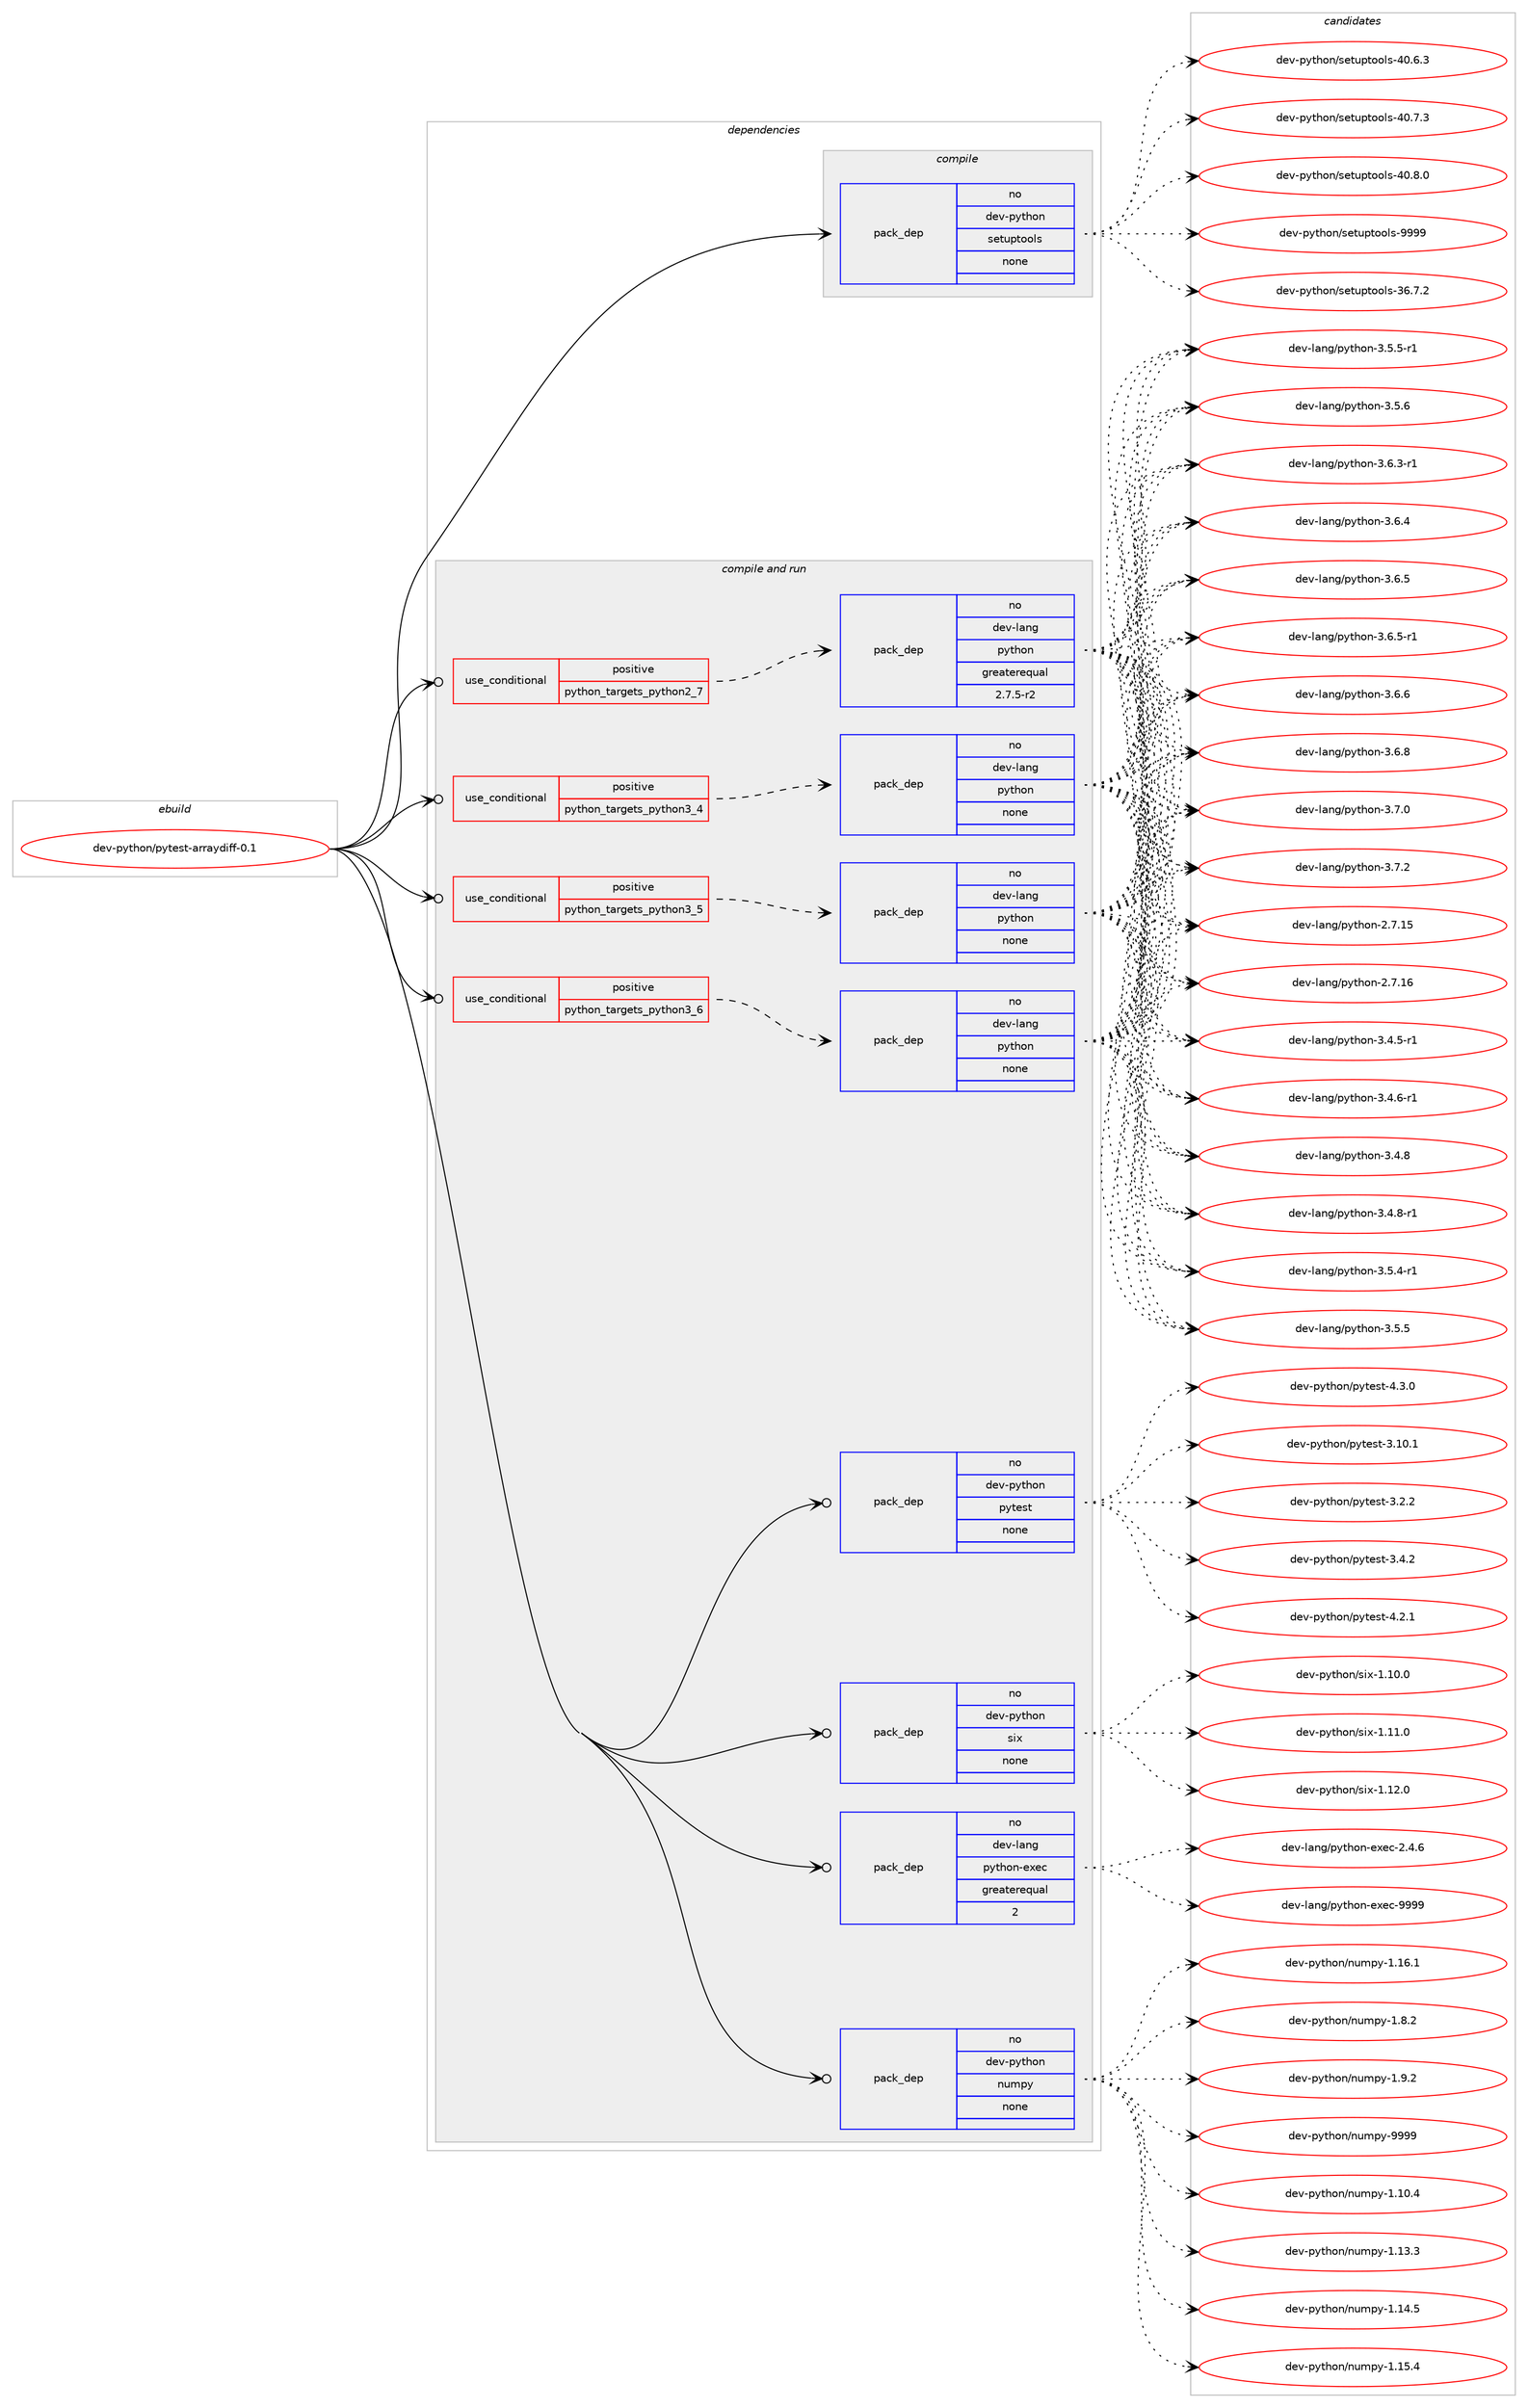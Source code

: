 digraph prolog {

# *************
# Graph options
# *************

newrank=true;
concentrate=true;
compound=true;
graph [rankdir=LR,fontname=Helvetica,fontsize=10,ranksep=1.5];#, ranksep=2.5, nodesep=0.2];
edge  [arrowhead=vee];
node  [fontname=Helvetica,fontsize=10];

# **********
# The ebuild
# **********

subgraph cluster_leftcol {
color=gray;
rank=same;
label=<<i>ebuild</i>>;
id [label="dev-python/pytest-arraydiff-0.1", color=red, width=4, href="../dev-python/pytest-arraydiff-0.1.svg"];
}

# ****************
# The dependencies
# ****************

subgraph cluster_midcol {
color=gray;
label=<<i>dependencies</i>>;
subgraph cluster_compile {
fillcolor="#eeeeee";
style=filled;
label=<<i>compile</i>>;
subgraph pack1027569 {
dependency1432900 [label=<<TABLE BORDER="0" CELLBORDER="1" CELLSPACING="0" CELLPADDING="4" WIDTH="220"><TR><TD ROWSPAN="6" CELLPADDING="30">pack_dep</TD></TR><TR><TD WIDTH="110">no</TD></TR><TR><TD>dev-python</TD></TR><TR><TD>setuptools</TD></TR><TR><TD>none</TD></TR><TR><TD></TD></TR></TABLE>>, shape=none, color=blue];
}
id:e -> dependency1432900:w [weight=20,style="solid",arrowhead="vee"];
}
subgraph cluster_compileandrun {
fillcolor="#eeeeee";
style=filled;
label=<<i>compile and run</i>>;
subgraph cond381987 {
dependency1432901 [label=<<TABLE BORDER="0" CELLBORDER="1" CELLSPACING="0" CELLPADDING="4"><TR><TD ROWSPAN="3" CELLPADDING="10">use_conditional</TD></TR><TR><TD>positive</TD></TR><TR><TD>python_targets_python2_7</TD></TR></TABLE>>, shape=none, color=red];
subgraph pack1027570 {
dependency1432902 [label=<<TABLE BORDER="0" CELLBORDER="1" CELLSPACING="0" CELLPADDING="4" WIDTH="220"><TR><TD ROWSPAN="6" CELLPADDING="30">pack_dep</TD></TR><TR><TD WIDTH="110">no</TD></TR><TR><TD>dev-lang</TD></TR><TR><TD>python</TD></TR><TR><TD>greaterequal</TD></TR><TR><TD>2.7.5-r2</TD></TR></TABLE>>, shape=none, color=blue];
}
dependency1432901:e -> dependency1432902:w [weight=20,style="dashed",arrowhead="vee"];
}
id:e -> dependency1432901:w [weight=20,style="solid",arrowhead="odotvee"];
subgraph cond381988 {
dependency1432903 [label=<<TABLE BORDER="0" CELLBORDER="1" CELLSPACING="0" CELLPADDING="4"><TR><TD ROWSPAN="3" CELLPADDING="10">use_conditional</TD></TR><TR><TD>positive</TD></TR><TR><TD>python_targets_python3_4</TD></TR></TABLE>>, shape=none, color=red];
subgraph pack1027571 {
dependency1432904 [label=<<TABLE BORDER="0" CELLBORDER="1" CELLSPACING="0" CELLPADDING="4" WIDTH="220"><TR><TD ROWSPAN="6" CELLPADDING="30">pack_dep</TD></TR><TR><TD WIDTH="110">no</TD></TR><TR><TD>dev-lang</TD></TR><TR><TD>python</TD></TR><TR><TD>none</TD></TR><TR><TD></TD></TR></TABLE>>, shape=none, color=blue];
}
dependency1432903:e -> dependency1432904:w [weight=20,style="dashed",arrowhead="vee"];
}
id:e -> dependency1432903:w [weight=20,style="solid",arrowhead="odotvee"];
subgraph cond381989 {
dependency1432905 [label=<<TABLE BORDER="0" CELLBORDER="1" CELLSPACING="0" CELLPADDING="4"><TR><TD ROWSPAN="3" CELLPADDING="10">use_conditional</TD></TR><TR><TD>positive</TD></TR><TR><TD>python_targets_python3_5</TD></TR></TABLE>>, shape=none, color=red];
subgraph pack1027572 {
dependency1432906 [label=<<TABLE BORDER="0" CELLBORDER="1" CELLSPACING="0" CELLPADDING="4" WIDTH="220"><TR><TD ROWSPAN="6" CELLPADDING="30">pack_dep</TD></TR><TR><TD WIDTH="110">no</TD></TR><TR><TD>dev-lang</TD></TR><TR><TD>python</TD></TR><TR><TD>none</TD></TR><TR><TD></TD></TR></TABLE>>, shape=none, color=blue];
}
dependency1432905:e -> dependency1432906:w [weight=20,style="dashed",arrowhead="vee"];
}
id:e -> dependency1432905:w [weight=20,style="solid",arrowhead="odotvee"];
subgraph cond381990 {
dependency1432907 [label=<<TABLE BORDER="0" CELLBORDER="1" CELLSPACING="0" CELLPADDING="4"><TR><TD ROWSPAN="3" CELLPADDING="10">use_conditional</TD></TR><TR><TD>positive</TD></TR><TR><TD>python_targets_python3_6</TD></TR></TABLE>>, shape=none, color=red];
subgraph pack1027573 {
dependency1432908 [label=<<TABLE BORDER="0" CELLBORDER="1" CELLSPACING="0" CELLPADDING="4" WIDTH="220"><TR><TD ROWSPAN="6" CELLPADDING="30">pack_dep</TD></TR><TR><TD WIDTH="110">no</TD></TR><TR><TD>dev-lang</TD></TR><TR><TD>python</TD></TR><TR><TD>none</TD></TR><TR><TD></TD></TR></TABLE>>, shape=none, color=blue];
}
dependency1432907:e -> dependency1432908:w [weight=20,style="dashed",arrowhead="vee"];
}
id:e -> dependency1432907:w [weight=20,style="solid",arrowhead="odotvee"];
subgraph pack1027574 {
dependency1432909 [label=<<TABLE BORDER="0" CELLBORDER="1" CELLSPACING="0" CELLPADDING="4" WIDTH="220"><TR><TD ROWSPAN="6" CELLPADDING="30">pack_dep</TD></TR><TR><TD WIDTH="110">no</TD></TR><TR><TD>dev-lang</TD></TR><TR><TD>python-exec</TD></TR><TR><TD>greaterequal</TD></TR><TR><TD>2</TD></TR></TABLE>>, shape=none, color=blue];
}
id:e -> dependency1432909:w [weight=20,style="solid",arrowhead="odotvee"];
subgraph pack1027575 {
dependency1432910 [label=<<TABLE BORDER="0" CELLBORDER="1" CELLSPACING="0" CELLPADDING="4" WIDTH="220"><TR><TD ROWSPAN="6" CELLPADDING="30">pack_dep</TD></TR><TR><TD WIDTH="110">no</TD></TR><TR><TD>dev-python</TD></TR><TR><TD>numpy</TD></TR><TR><TD>none</TD></TR><TR><TD></TD></TR></TABLE>>, shape=none, color=blue];
}
id:e -> dependency1432910:w [weight=20,style="solid",arrowhead="odotvee"];
subgraph pack1027576 {
dependency1432911 [label=<<TABLE BORDER="0" CELLBORDER="1" CELLSPACING="0" CELLPADDING="4" WIDTH="220"><TR><TD ROWSPAN="6" CELLPADDING="30">pack_dep</TD></TR><TR><TD WIDTH="110">no</TD></TR><TR><TD>dev-python</TD></TR><TR><TD>pytest</TD></TR><TR><TD>none</TD></TR><TR><TD></TD></TR></TABLE>>, shape=none, color=blue];
}
id:e -> dependency1432911:w [weight=20,style="solid",arrowhead="odotvee"];
subgraph pack1027577 {
dependency1432912 [label=<<TABLE BORDER="0" CELLBORDER="1" CELLSPACING="0" CELLPADDING="4" WIDTH="220"><TR><TD ROWSPAN="6" CELLPADDING="30">pack_dep</TD></TR><TR><TD WIDTH="110">no</TD></TR><TR><TD>dev-python</TD></TR><TR><TD>six</TD></TR><TR><TD>none</TD></TR><TR><TD></TD></TR></TABLE>>, shape=none, color=blue];
}
id:e -> dependency1432912:w [weight=20,style="solid",arrowhead="odotvee"];
}
subgraph cluster_run {
fillcolor="#eeeeee";
style=filled;
label=<<i>run</i>>;
}
}

# **************
# The candidates
# **************

subgraph cluster_choices {
rank=same;
color=gray;
label=<<i>candidates</i>>;

subgraph choice1027569 {
color=black;
nodesep=1;
choice100101118451121211161041111104711510111611711211611111110811545515446554650 [label="dev-python/setuptools-36.7.2", color=red, width=4,href="../dev-python/setuptools-36.7.2.svg"];
choice100101118451121211161041111104711510111611711211611111110811545524846544651 [label="dev-python/setuptools-40.6.3", color=red, width=4,href="../dev-python/setuptools-40.6.3.svg"];
choice100101118451121211161041111104711510111611711211611111110811545524846554651 [label="dev-python/setuptools-40.7.3", color=red, width=4,href="../dev-python/setuptools-40.7.3.svg"];
choice100101118451121211161041111104711510111611711211611111110811545524846564648 [label="dev-python/setuptools-40.8.0", color=red, width=4,href="../dev-python/setuptools-40.8.0.svg"];
choice10010111845112121116104111110471151011161171121161111111081154557575757 [label="dev-python/setuptools-9999", color=red, width=4,href="../dev-python/setuptools-9999.svg"];
dependency1432900:e -> choice100101118451121211161041111104711510111611711211611111110811545515446554650:w [style=dotted,weight="100"];
dependency1432900:e -> choice100101118451121211161041111104711510111611711211611111110811545524846544651:w [style=dotted,weight="100"];
dependency1432900:e -> choice100101118451121211161041111104711510111611711211611111110811545524846554651:w [style=dotted,weight="100"];
dependency1432900:e -> choice100101118451121211161041111104711510111611711211611111110811545524846564648:w [style=dotted,weight="100"];
dependency1432900:e -> choice10010111845112121116104111110471151011161171121161111111081154557575757:w [style=dotted,weight="100"];
}
subgraph choice1027570 {
color=black;
nodesep=1;
choice10010111845108971101034711212111610411111045504655464953 [label="dev-lang/python-2.7.15", color=red, width=4,href="../dev-lang/python-2.7.15.svg"];
choice10010111845108971101034711212111610411111045504655464954 [label="dev-lang/python-2.7.16", color=red, width=4,href="../dev-lang/python-2.7.16.svg"];
choice1001011184510897110103471121211161041111104551465246534511449 [label="dev-lang/python-3.4.5-r1", color=red, width=4,href="../dev-lang/python-3.4.5-r1.svg"];
choice1001011184510897110103471121211161041111104551465246544511449 [label="dev-lang/python-3.4.6-r1", color=red, width=4,href="../dev-lang/python-3.4.6-r1.svg"];
choice100101118451089711010347112121116104111110455146524656 [label="dev-lang/python-3.4.8", color=red, width=4,href="../dev-lang/python-3.4.8.svg"];
choice1001011184510897110103471121211161041111104551465246564511449 [label="dev-lang/python-3.4.8-r1", color=red, width=4,href="../dev-lang/python-3.4.8-r1.svg"];
choice1001011184510897110103471121211161041111104551465346524511449 [label="dev-lang/python-3.5.4-r1", color=red, width=4,href="../dev-lang/python-3.5.4-r1.svg"];
choice100101118451089711010347112121116104111110455146534653 [label="dev-lang/python-3.5.5", color=red, width=4,href="../dev-lang/python-3.5.5.svg"];
choice1001011184510897110103471121211161041111104551465346534511449 [label="dev-lang/python-3.5.5-r1", color=red, width=4,href="../dev-lang/python-3.5.5-r1.svg"];
choice100101118451089711010347112121116104111110455146534654 [label="dev-lang/python-3.5.6", color=red, width=4,href="../dev-lang/python-3.5.6.svg"];
choice1001011184510897110103471121211161041111104551465446514511449 [label="dev-lang/python-3.6.3-r1", color=red, width=4,href="../dev-lang/python-3.6.3-r1.svg"];
choice100101118451089711010347112121116104111110455146544652 [label="dev-lang/python-3.6.4", color=red, width=4,href="../dev-lang/python-3.6.4.svg"];
choice100101118451089711010347112121116104111110455146544653 [label="dev-lang/python-3.6.5", color=red, width=4,href="../dev-lang/python-3.6.5.svg"];
choice1001011184510897110103471121211161041111104551465446534511449 [label="dev-lang/python-3.6.5-r1", color=red, width=4,href="../dev-lang/python-3.6.5-r1.svg"];
choice100101118451089711010347112121116104111110455146544654 [label="dev-lang/python-3.6.6", color=red, width=4,href="../dev-lang/python-3.6.6.svg"];
choice100101118451089711010347112121116104111110455146544656 [label="dev-lang/python-3.6.8", color=red, width=4,href="../dev-lang/python-3.6.8.svg"];
choice100101118451089711010347112121116104111110455146554648 [label="dev-lang/python-3.7.0", color=red, width=4,href="../dev-lang/python-3.7.0.svg"];
choice100101118451089711010347112121116104111110455146554650 [label="dev-lang/python-3.7.2", color=red, width=4,href="../dev-lang/python-3.7.2.svg"];
dependency1432902:e -> choice10010111845108971101034711212111610411111045504655464953:w [style=dotted,weight="100"];
dependency1432902:e -> choice10010111845108971101034711212111610411111045504655464954:w [style=dotted,weight="100"];
dependency1432902:e -> choice1001011184510897110103471121211161041111104551465246534511449:w [style=dotted,weight="100"];
dependency1432902:e -> choice1001011184510897110103471121211161041111104551465246544511449:w [style=dotted,weight="100"];
dependency1432902:e -> choice100101118451089711010347112121116104111110455146524656:w [style=dotted,weight="100"];
dependency1432902:e -> choice1001011184510897110103471121211161041111104551465246564511449:w [style=dotted,weight="100"];
dependency1432902:e -> choice1001011184510897110103471121211161041111104551465346524511449:w [style=dotted,weight="100"];
dependency1432902:e -> choice100101118451089711010347112121116104111110455146534653:w [style=dotted,weight="100"];
dependency1432902:e -> choice1001011184510897110103471121211161041111104551465346534511449:w [style=dotted,weight="100"];
dependency1432902:e -> choice100101118451089711010347112121116104111110455146534654:w [style=dotted,weight="100"];
dependency1432902:e -> choice1001011184510897110103471121211161041111104551465446514511449:w [style=dotted,weight="100"];
dependency1432902:e -> choice100101118451089711010347112121116104111110455146544652:w [style=dotted,weight="100"];
dependency1432902:e -> choice100101118451089711010347112121116104111110455146544653:w [style=dotted,weight="100"];
dependency1432902:e -> choice1001011184510897110103471121211161041111104551465446534511449:w [style=dotted,weight="100"];
dependency1432902:e -> choice100101118451089711010347112121116104111110455146544654:w [style=dotted,weight="100"];
dependency1432902:e -> choice100101118451089711010347112121116104111110455146544656:w [style=dotted,weight="100"];
dependency1432902:e -> choice100101118451089711010347112121116104111110455146554648:w [style=dotted,weight="100"];
dependency1432902:e -> choice100101118451089711010347112121116104111110455146554650:w [style=dotted,weight="100"];
}
subgraph choice1027571 {
color=black;
nodesep=1;
choice10010111845108971101034711212111610411111045504655464953 [label="dev-lang/python-2.7.15", color=red, width=4,href="../dev-lang/python-2.7.15.svg"];
choice10010111845108971101034711212111610411111045504655464954 [label="dev-lang/python-2.7.16", color=red, width=4,href="../dev-lang/python-2.7.16.svg"];
choice1001011184510897110103471121211161041111104551465246534511449 [label="dev-lang/python-3.4.5-r1", color=red, width=4,href="../dev-lang/python-3.4.5-r1.svg"];
choice1001011184510897110103471121211161041111104551465246544511449 [label="dev-lang/python-3.4.6-r1", color=red, width=4,href="../dev-lang/python-3.4.6-r1.svg"];
choice100101118451089711010347112121116104111110455146524656 [label="dev-lang/python-3.4.8", color=red, width=4,href="../dev-lang/python-3.4.8.svg"];
choice1001011184510897110103471121211161041111104551465246564511449 [label="dev-lang/python-3.4.8-r1", color=red, width=4,href="../dev-lang/python-3.4.8-r1.svg"];
choice1001011184510897110103471121211161041111104551465346524511449 [label="dev-lang/python-3.5.4-r1", color=red, width=4,href="../dev-lang/python-3.5.4-r1.svg"];
choice100101118451089711010347112121116104111110455146534653 [label="dev-lang/python-3.5.5", color=red, width=4,href="../dev-lang/python-3.5.5.svg"];
choice1001011184510897110103471121211161041111104551465346534511449 [label="dev-lang/python-3.5.5-r1", color=red, width=4,href="../dev-lang/python-3.5.5-r1.svg"];
choice100101118451089711010347112121116104111110455146534654 [label="dev-lang/python-3.5.6", color=red, width=4,href="../dev-lang/python-3.5.6.svg"];
choice1001011184510897110103471121211161041111104551465446514511449 [label="dev-lang/python-3.6.3-r1", color=red, width=4,href="../dev-lang/python-3.6.3-r1.svg"];
choice100101118451089711010347112121116104111110455146544652 [label="dev-lang/python-3.6.4", color=red, width=4,href="../dev-lang/python-3.6.4.svg"];
choice100101118451089711010347112121116104111110455146544653 [label="dev-lang/python-3.6.5", color=red, width=4,href="../dev-lang/python-3.6.5.svg"];
choice1001011184510897110103471121211161041111104551465446534511449 [label="dev-lang/python-3.6.5-r1", color=red, width=4,href="../dev-lang/python-3.6.5-r1.svg"];
choice100101118451089711010347112121116104111110455146544654 [label="dev-lang/python-3.6.6", color=red, width=4,href="../dev-lang/python-3.6.6.svg"];
choice100101118451089711010347112121116104111110455146544656 [label="dev-lang/python-3.6.8", color=red, width=4,href="../dev-lang/python-3.6.8.svg"];
choice100101118451089711010347112121116104111110455146554648 [label="dev-lang/python-3.7.0", color=red, width=4,href="../dev-lang/python-3.7.0.svg"];
choice100101118451089711010347112121116104111110455146554650 [label="dev-lang/python-3.7.2", color=red, width=4,href="../dev-lang/python-3.7.2.svg"];
dependency1432904:e -> choice10010111845108971101034711212111610411111045504655464953:w [style=dotted,weight="100"];
dependency1432904:e -> choice10010111845108971101034711212111610411111045504655464954:w [style=dotted,weight="100"];
dependency1432904:e -> choice1001011184510897110103471121211161041111104551465246534511449:w [style=dotted,weight="100"];
dependency1432904:e -> choice1001011184510897110103471121211161041111104551465246544511449:w [style=dotted,weight="100"];
dependency1432904:e -> choice100101118451089711010347112121116104111110455146524656:w [style=dotted,weight="100"];
dependency1432904:e -> choice1001011184510897110103471121211161041111104551465246564511449:w [style=dotted,weight="100"];
dependency1432904:e -> choice1001011184510897110103471121211161041111104551465346524511449:w [style=dotted,weight="100"];
dependency1432904:e -> choice100101118451089711010347112121116104111110455146534653:w [style=dotted,weight="100"];
dependency1432904:e -> choice1001011184510897110103471121211161041111104551465346534511449:w [style=dotted,weight="100"];
dependency1432904:e -> choice100101118451089711010347112121116104111110455146534654:w [style=dotted,weight="100"];
dependency1432904:e -> choice1001011184510897110103471121211161041111104551465446514511449:w [style=dotted,weight="100"];
dependency1432904:e -> choice100101118451089711010347112121116104111110455146544652:w [style=dotted,weight="100"];
dependency1432904:e -> choice100101118451089711010347112121116104111110455146544653:w [style=dotted,weight="100"];
dependency1432904:e -> choice1001011184510897110103471121211161041111104551465446534511449:w [style=dotted,weight="100"];
dependency1432904:e -> choice100101118451089711010347112121116104111110455146544654:w [style=dotted,weight="100"];
dependency1432904:e -> choice100101118451089711010347112121116104111110455146544656:w [style=dotted,weight="100"];
dependency1432904:e -> choice100101118451089711010347112121116104111110455146554648:w [style=dotted,weight="100"];
dependency1432904:e -> choice100101118451089711010347112121116104111110455146554650:w [style=dotted,weight="100"];
}
subgraph choice1027572 {
color=black;
nodesep=1;
choice10010111845108971101034711212111610411111045504655464953 [label="dev-lang/python-2.7.15", color=red, width=4,href="../dev-lang/python-2.7.15.svg"];
choice10010111845108971101034711212111610411111045504655464954 [label="dev-lang/python-2.7.16", color=red, width=4,href="../dev-lang/python-2.7.16.svg"];
choice1001011184510897110103471121211161041111104551465246534511449 [label="dev-lang/python-3.4.5-r1", color=red, width=4,href="../dev-lang/python-3.4.5-r1.svg"];
choice1001011184510897110103471121211161041111104551465246544511449 [label="dev-lang/python-3.4.6-r1", color=red, width=4,href="../dev-lang/python-3.4.6-r1.svg"];
choice100101118451089711010347112121116104111110455146524656 [label="dev-lang/python-3.4.8", color=red, width=4,href="../dev-lang/python-3.4.8.svg"];
choice1001011184510897110103471121211161041111104551465246564511449 [label="dev-lang/python-3.4.8-r1", color=red, width=4,href="../dev-lang/python-3.4.8-r1.svg"];
choice1001011184510897110103471121211161041111104551465346524511449 [label="dev-lang/python-3.5.4-r1", color=red, width=4,href="../dev-lang/python-3.5.4-r1.svg"];
choice100101118451089711010347112121116104111110455146534653 [label="dev-lang/python-3.5.5", color=red, width=4,href="../dev-lang/python-3.5.5.svg"];
choice1001011184510897110103471121211161041111104551465346534511449 [label="dev-lang/python-3.5.5-r1", color=red, width=4,href="../dev-lang/python-3.5.5-r1.svg"];
choice100101118451089711010347112121116104111110455146534654 [label="dev-lang/python-3.5.6", color=red, width=4,href="../dev-lang/python-3.5.6.svg"];
choice1001011184510897110103471121211161041111104551465446514511449 [label="dev-lang/python-3.6.3-r1", color=red, width=4,href="../dev-lang/python-3.6.3-r1.svg"];
choice100101118451089711010347112121116104111110455146544652 [label="dev-lang/python-3.6.4", color=red, width=4,href="../dev-lang/python-3.6.4.svg"];
choice100101118451089711010347112121116104111110455146544653 [label="dev-lang/python-3.6.5", color=red, width=4,href="../dev-lang/python-3.6.5.svg"];
choice1001011184510897110103471121211161041111104551465446534511449 [label="dev-lang/python-3.6.5-r1", color=red, width=4,href="../dev-lang/python-3.6.5-r1.svg"];
choice100101118451089711010347112121116104111110455146544654 [label="dev-lang/python-3.6.6", color=red, width=4,href="../dev-lang/python-3.6.6.svg"];
choice100101118451089711010347112121116104111110455146544656 [label="dev-lang/python-3.6.8", color=red, width=4,href="../dev-lang/python-3.6.8.svg"];
choice100101118451089711010347112121116104111110455146554648 [label="dev-lang/python-3.7.0", color=red, width=4,href="../dev-lang/python-3.7.0.svg"];
choice100101118451089711010347112121116104111110455146554650 [label="dev-lang/python-3.7.2", color=red, width=4,href="../dev-lang/python-3.7.2.svg"];
dependency1432906:e -> choice10010111845108971101034711212111610411111045504655464953:w [style=dotted,weight="100"];
dependency1432906:e -> choice10010111845108971101034711212111610411111045504655464954:w [style=dotted,weight="100"];
dependency1432906:e -> choice1001011184510897110103471121211161041111104551465246534511449:w [style=dotted,weight="100"];
dependency1432906:e -> choice1001011184510897110103471121211161041111104551465246544511449:w [style=dotted,weight="100"];
dependency1432906:e -> choice100101118451089711010347112121116104111110455146524656:w [style=dotted,weight="100"];
dependency1432906:e -> choice1001011184510897110103471121211161041111104551465246564511449:w [style=dotted,weight="100"];
dependency1432906:e -> choice1001011184510897110103471121211161041111104551465346524511449:w [style=dotted,weight="100"];
dependency1432906:e -> choice100101118451089711010347112121116104111110455146534653:w [style=dotted,weight="100"];
dependency1432906:e -> choice1001011184510897110103471121211161041111104551465346534511449:w [style=dotted,weight="100"];
dependency1432906:e -> choice100101118451089711010347112121116104111110455146534654:w [style=dotted,weight="100"];
dependency1432906:e -> choice1001011184510897110103471121211161041111104551465446514511449:w [style=dotted,weight="100"];
dependency1432906:e -> choice100101118451089711010347112121116104111110455146544652:w [style=dotted,weight="100"];
dependency1432906:e -> choice100101118451089711010347112121116104111110455146544653:w [style=dotted,weight="100"];
dependency1432906:e -> choice1001011184510897110103471121211161041111104551465446534511449:w [style=dotted,weight="100"];
dependency1432906:e -> choice100101118451089711010347112121116104111110455146544654:w [style=dotted,weight="100"];
dependency1432906:e -> choice100101118451089711010347112121116104111110455146544656:w [style=dotted,weight="100"];
dependency1432906:e -> choice100101118451089711010347112121116104111110455146554648:w [style=dotted,weight="100"];
dependency1432906:e -> choice100101118451089711010347112121116104111110455146554650:w [style=dotted,weight="100"];
}
subgraph choice1027573 {
color=black;
nodesep=1;
choice10010111845108971101034711212111610411111045504655464953 [label="dev-lang/python-2.7.15", color=red, width=4,href="../dev-lang/python-2.7.15.svg"];
choice10010111845108971101034711212111610411111045504655464954 [label="dev-lang/python-2.7.16", color=red, width=4,href="../dev-lang/python-2.7.16.svg"];
choice1001011184510897110103471121211161041111104551465246534511449 [label="dev-lang/python-3.4.5-r1", color=red, width=4,href="../dev-lang/python-3.4.5-r1.svg"];
choice1001011184510897110103471121211161041111104551465246544511449 [label="dev-lang/python-3.4.6-r1", color=red, width=4,href="../dev-lang/python-3.4.6-r1.svg"];
choice100101118451089711010347112121116104111110455146524656 [label="dev-lang/python-3.4.8", color=red, width=4,href="../dev-lang/python-3.4.8.svg"];
choice1001011184510897110103471121211161041111104551465246564511449 [label="dev-lang/python-3.4.8-r1", color=red, width=4,href="../dev-lang/python-3.4.8-r1.svg"];
choice1001011184510897110103471121211161041111104551465346524511449 [label="dev-lang/python-3.5.4-r1", color=red, width=4,href="../dev-lang/python-3.5.4-r1.svg"];
choice100101118451089711010347112121116104111110455146534653 [label="dev-lang/python-3.5.5", color=red, width=4,href="../dev-lang/python-3.5.5.svg"];
choice1001011184510897110103471121211161041111104551465346534511449 [label="dev-lang/python-3.5.5-r1", color=red, width=4,href="../dev-lang/python-3.5.5-r1.svg"];
choice100101118451089711010347112121116104111110455146534654 [label="dev-lang/python-3.5.6", color=red, width=4,href="../dev-lang/python-3.5.6.svg"];
choice1001011184510897110103471121211161041111104551465446514511449 [label="dev-lang/python-3.6.3-r1", color=red, width=4,href="../dev-lang/python-3.6.3-r1.svg"];
choice100101118451089711010347112121116104111110455146544652 [label="dev-lang/python-3.6.4", color=red, width=4,href="../dev-lang/python-3.6.4.svg"];
choice100101118451089711010347112121116104111110455146544653 [label="dev-lang/python-3.6.5", color=red, width=4,href="../dev-lang/python-3.6.5.svg"];
choice1001011184510897110103471121211161041111104551465446534511449 [label="dev-lang/python-3.6.5-r1", color=red, width=4,href="../dev-lang/python-3.6.5-r1.svg"];
choice100101118451089711010347112121116104111110455146544654 [label="dev-lang/python-3.6.6", color=red, width=4,href="../dev-lang/python-3.6.6.svg"];
choice100101118451089711010347112121116104111110455146544656 [label="dev-lang/python-3.6.8", color=red, width=4,href="../dev-lang/python-3.6.8.svg"];
choice100101118451089711010347112121116104111110455146554648 [label="dev-lang/python-3.7.0", color=red, width=4,href="../dev-lang/python-3.7.0.svg"];
choice100101118451089711010347112121116104111110455146554650 [label="dev-lang/python-3.7.2", color=red, width=4,href="../dev-lang/python-3.7.2.svg"];
dependency1432908:e -> choice10010111845108971101034711212111610411111045504655464953:w [style=dotted,weight="100"];
dependency1432908:e -> choice10010111845108971101034711212111610411111045504655464954:w [style=dotted,weight="100"];
dependency1432908:e -> choice1001011184510897110103471121211161041111104551465246534511449:w [style=dotted,weight="100"];
dependency1432908:e -> choice1001011184510897110103471121211161041111104551465246544511449:w [style=dotted,weight="100"];
dependency1432908:e -> choice100101118451089711010347112121116104111110455146524656:w [style=dotted,weight="100"];
dependency1432908:e -> choice1001011184510897110103471121211161041111104551465246564511449:w [style=dotted,weight="100"];
dependency1432908:e -> choice1001011184510897110103471121211161041111104551465346524511449:w [style=dotted,weight="100"];
dependency1432908:e -> choice100101118451089711010347112121116104111110455146534653:w [style=dotted,weight="100"];
dependency1432908:e -> choice1001011184510897110103471121211161041111104551465346534511449:w [style=dotted,weight="100"];
dependency1432908:e -> choice100101118451089711010347112121116104111110455146534654:w [style=dotted,weight="100"];
dependency1432908:e -> choice1001011184510897110103471121211161041111104551465446514511449:w [style=dotted,weight="100"];
dependency1432908:e -> choice100101118451089711010347112121116104111110455146544652:w [style=dotted,weight="100"];
dependency1432908:e -> choice100101118451089711010347112121116104111110455146544653:w [style=dotted,weight="100"];
dependency1432908:e -> choice1001011184510897110103471121211161041111104551465446534511449:w [style=dotted,weight="100"];
dependency1432908:e -> choice100101118451089711010347112121116104111110455146544654:w [style=dotted,weight="100"];
dependency1432908:e -> choice100101118451089711010347112121116104111110455146544656:w [style=dotted,weight="100"];
dependency1432908:e -> choice100101118451089711010347112121116104111110455146554648:w [style=dotted,weight="100"];
dependency1432908:e -> choice100101118451089711010347112121116104111110455146554650:w [style=dotted,weight="100"];
}
subgraph choice1027574 {
color=black;
nodesep=1;
choice1001011184510897110103471121211161041111104510112010199455046524654 [label="dev-lang/python-exec-2.4.6", color=red, width=4,href="../dev-lang/python-exec-2.4.6.svg"];
choice10010111845108971101034711212111610411111045101120101994557575757 [label="dev-lang/python-exec-9999", color=red, width=4,href="../dev-lang/python-exec-9999.svg"];
dependency1432909:e -> choice1001011184510897110103471121211161041111104510112010199455046524654:w [style=dotted,weight="100"];
dependency1432909:e -> choice10010111845108971101034711212111610411111045101120101994557575757:w [style=dotted,weight="100"];
}
subgraph choice1027575 {
color=black;
nodesep=1;
choice100101118451121211161041111104711011710911212145494649484652 [label="dev-python/numpy-1.10.4", color=red, width=4,href="../dev-python/numpy-1.10.4.svg"];
choice100101118451121211161041111104711011710911212145494649514651 [label="dev-python/numpy-1.13.3", color=red, width=4,href="../dev-python/numpy-1.13.3.svg"];
choice100101118451121211161041111104711011710911212145494649524653 [label="dev-python/numpy-1.14.5", color=red, width=4,href="../dev-python/numpy-1.14.5.svg"];
choice100101118451121211161041111104711011710911212145494649534652 [label="dev-python/numpy-1.15.4", color=red, width=4,href="../dev-python/numpy-1.15.4.svg"];
choice100101118451121211161041111104711011710911212145494649544649 [label="dev-python/numpy-1.16.1", color=red, width=4,href="../dev-python/numpy-1.16.1.svg"];
choice1001011184511212111610411111047110117109112121454946564650 [label="dev-python/numpy-1.8.2", color=red, width=4,href="../dev-python/numpy-1.8.2.svg"];
choice1001011184511212111610411111047110117109112121454946574650 [label="dev-python/numpy-1.9.2", color=red, width=4,href="../dev-python/numpy-1.9.2.svg"];
choice10010111845112121116104111110471101171091121214557575757 [label="dev-python/numpy-9999", color=red, width=4,href="../dev-python/numpy-9999.svg"];
dependency1432910:e -> choice100101118451121211161041111104711011710911212145494649484652:w [style=dotted,weight="100"];
dependency1432910:e -> choice100101118451121211161041111104711011710911212145494649514651:w [style=dotted,weight="100"];
dependency1432910:e -> choice100101118451121211161041111104711011710911212145494649524653:w [style=dotted,weight="100"];
dependency1432910:e -> choice100101118451121211161041111104711011710911212145494649534652:w [style=dotted,weight="100"];
dependency1432910:e -> choice100101118451121211161041111104711011710911212145494649544649:w [style=dotted,weight="100"];
dependency1432910:e -> choice1001011184511212111610411111047110117109112121454946564650:w [style=dotted,weight="100"];
dependency1432910:e -> choice1001011184511212111610411111047110117109112121454946574650:w [style=dotted,weight="100"];
dependency1432910:e -> choice10010111845112121116104111110471101171091121214557575757:w [style=dotted,weight="100"];
}
subgraph choice1027576 {
color=black;
nodesep=1;
choice100101118451121211161041111104711212111610111511645514649484649 [label="dev-python/pytest-3.10.1", color=red, width=4,href="../dev-python/pytest-3.10.1.svg"];
choice1001011184511212111610411111047112121116101115116455146504650 [label="dev-python/pytest-3.2.2", color=red, width=4,href="../dev-python/pytest-3.2.2.svg"];
choice1001011184511212111610411111047112121116101115116455146524650 [label="dev-python/pytest-3.4.2", color=red, width=4,href="../dev-python/pytest-3.4.2.svg"];
choice1001011184511212111610411111047112121116101115116455246504649 [label="dev-python/pytest-4.2.1", color=red, width=4,href="../dev-python/pytest-4.2.1.svg"];
choice1001011184511212111610411111047112121116101115116455246514648 [label="dev-python/pytest-4.3.0", color=red, width=4,href="../dev-python/pytest-4.3.0.svg"];
dependency1432911:e -> choice100101118451121211161041111104711212111610111511645514649484649:w [style=dotted,weight="100"];
dependency1432911:e -> choice1001011184511212111610411111047112121116101115116455146504650:w [style=dotted,weight="100"];
dependency1432911:e -> choice1001011184511212111610411111047112121116101115116455146524650:w [style=dotted,weight="100"];
dependency1432911:e -> choice1001011184511212111610411111047112121116101115116455246504649:w [style=dotted,weight="100"];
dependency1432911:e -> choice1001011184511212111610411111047112121116101115116455246514648:w [style=dotted,weight="100"];
}
subgraph choice1027577 {
color=black;
nodesep=1;
choice100101118451121211161041111104711510512045494649484648 [label="dev-python/six-1.10.0", color=red, width=4,href="../dev-python/six-1.10.0.svg"];
choice100101118451121211161041111104711510512045494649494648 [label="dev-python/six-1.11.0", color=red, width=4,href="../dev-python/six-1.11.0.svg"];
choice100101118451121211161041111104711510512045494649504648 [label="dev-python/six-1.12.0", color=red, width=4,href="../dev-python/six-1.12.0.svg"];
dependency1432912:e -> choice100101118451121211161041111104711510512045494649484648:w [style=dotted,weight="100"];
dependency1432912:e -> choice100101118451121211161041111104711510512045494649494648:w [style=dotted,weight="100"];
dependency1432912:e -> choice100101118451121211161041111104711510512045494649504648:w [style=dotted,weight="100"];
}
}

}
